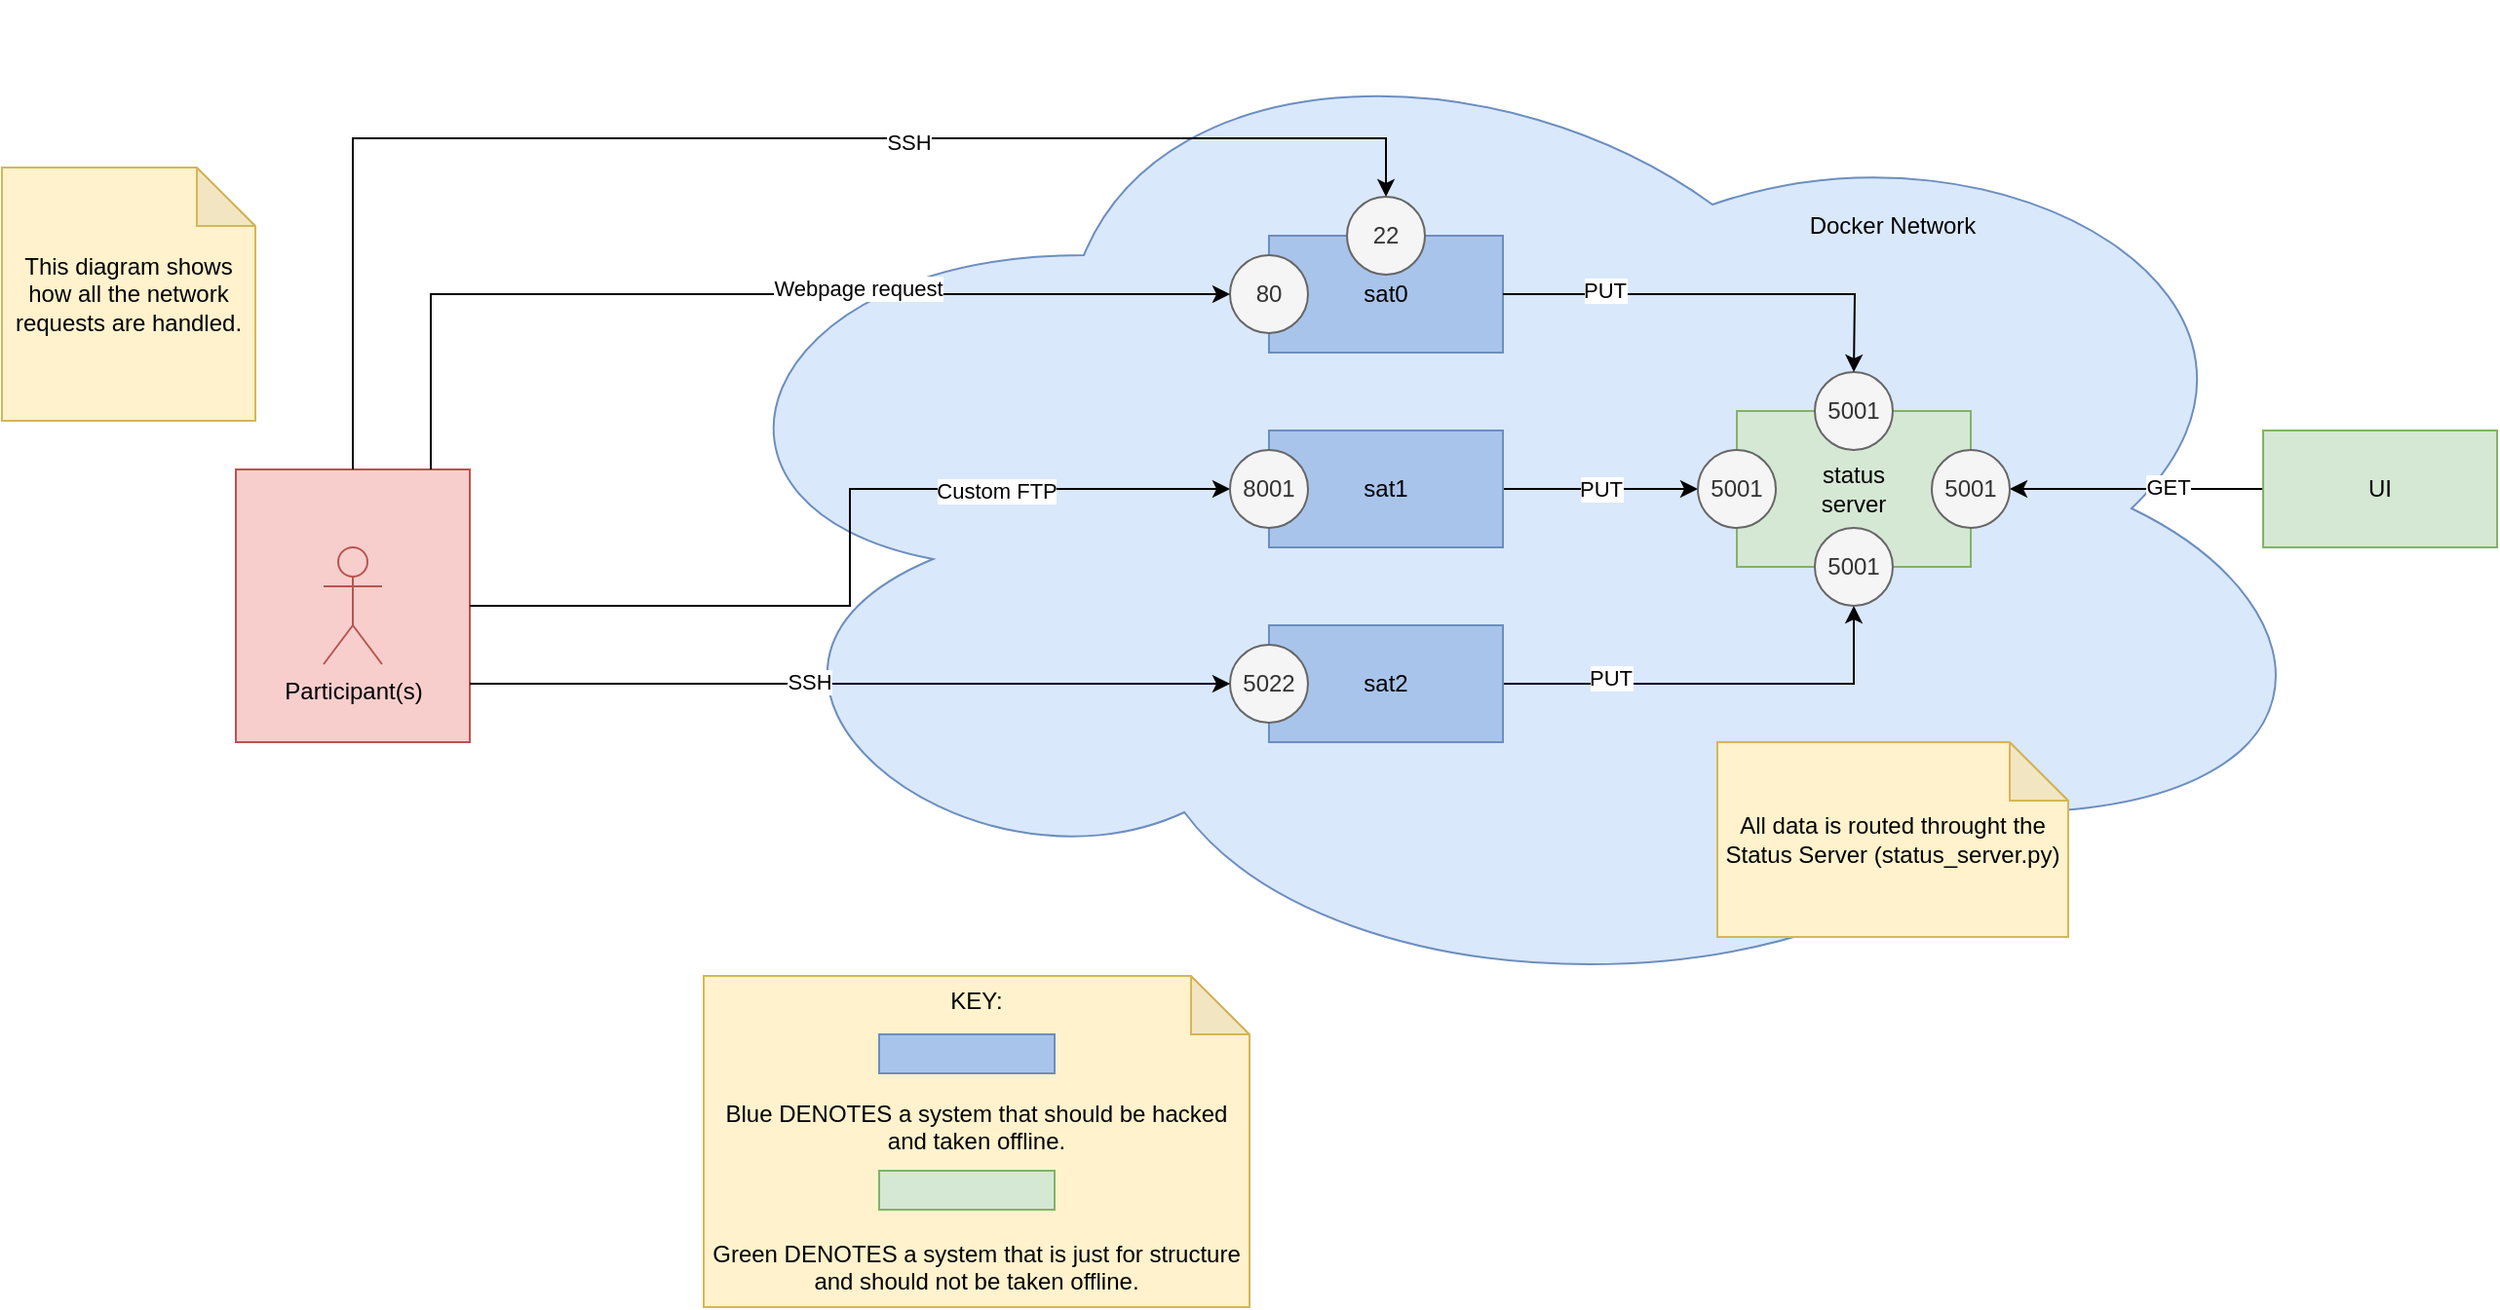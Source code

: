 <mxfile version="20.2.8" type="device"><diagram id="r4gc7Tyj2xSRfbFGmvSZ" name="Page-1"><mxGraphModel dx="2272" dy="865" grid="1" gridSize="10" guides="1" tooltips="1" connect="1" arrows="1" fold="1" page="1" pageScale="1" pageWidth="850" pageHeight="1100" math="0" shadow="0"><root><mxCell id="0"/><mxCell id="1" parent="0"/><mxCell id="jUfAzRQo_1r3gka3rUNN-15" value="" style="rounded=0;whiteSpace=wrap;html=1;fillColor=#f8cecc;strokeColor=#b85450;" parent="1" vertex="1"><mxGeometry x="-390" y="250" width="120" height="140" as="geometry"/></mxCell><mxCell id="jUfAzRQo_1r3gka3rUNN-2" value="" style="ellipse;shape=cloud;whiteSpace=wrap;html=1;fillColor=#dae8fc;strokeColor=#6c8ebf;" parent="1" vertex="1"><mxGeometry x="-170" y="10" width="860" height="520" as="geometry"/></mxCell><mxCell id="c05LhPYmYF8e8n40reGm-7" style="edgeStyle=orthogonalEdgeStyle;rounded=0;orthogonalLoop=1;jettySize=auto;html=1;entryX=0.5;entryY=0;entryDx=0;entryDy=0;startArrow=none;" parent="1" source="jUfAzRQo_1r3gka3rUNN-6" target="c05LhPYmYF8e8n40reGm-4" edge="1"><mxGeometry relative="1" as="geometry"/></mxCell><mxCell id="c05LhPYmYF8e8n40reGm-1" value="sat0" style="rounded=0;whiteSpace=wrap;html=1;fillColor=#A9C4EB;strokeColor=#6c8ebf;" parent="1" vertex="1"><mxGeometry x="140" y="130" width="120" height="60" as="geometry"/></mxCell><mxCell id="c05LhPYmYF8e8n40reGm-8" value="PUT" style="edgeStyle=orthogonalEdgeStyle;rounded=0;orthogonalLoop=1;jettySize=auto;html=1;entryX=0;entryY=0.5;entryDx=0;entryDy=0;" parent="1" source="c05LhPYmYF8e8n40reGm-2" target="jUfAzRQo_1r3gka3rUNN-12" edge="1"><mxGeometry relative="1" as="geometry"><mxPoint x="320" y="270" as="targetPoint"/></mxGeometry></mxCell><mxCell id="c05LhPYmYF8e8n40reGm-2" value="sat1" style="rounded=0;whiteSpace=wrap;html=1;fillColor=#A9C4EB;strokeColor=#6c8ebf;" parent="1" vertex="1"><mxGeometry x="140" y="230" width="120" height="60" as="geometry"/></mxCell><mxCell id="c05LhPYmYF8e8n40reGm-9" style="edgeStyle=orthogonalEdgeStyle;rounded=0;orthogonalLoop=1;jettySize=auto;html=1;entryX=0.5;entryY=1;entryDx=0;entryDy=0;" parent="1" source="c05LhPYmYF8e8n40reGm-3" target="jUfAzRQo_1r3gka3rUNN-11" edge="1"><mxGeometry relative="1" as="geometry"><mxPoint x="440" y="350" as="targetPoint"/></mxGeometry></mxCell><mxCell id="c05LhPYmYF8e8n40reGm-10" value="PUT" style="edgeLabel;html=1;align=center;verticalAlign=middle;resizable=0;points=[];" parent="c05LhPYmYF8e8n40reGm-9" vertex="1" connectable="0"><mxGeometry x="-0.504" y="3" relative="1" as="geometry"><mxPoint as="offset"/></mxGeometry></mxCell><mxCell id="c05LhPYmYF8e8n40reGm-3" value="sat2" style="rounded=0;whiteSpace=wrap;html=1;fillColor=#A9C4EB;strokeColor=#6c8ebf;" parent="1" vertex="1"><mxGeometry x="140" y="330" width="120" height="60" as="geometry"/></mxCell><mxCell id="c05LhPYmYF8e8n40reGm-6" style="edgeStyle=orthogonalEdgeStyle;rounded=0;orthogonalLoop=1;jettySize=auto;html=1;endArrow=none;endFill=0;startArrow=classic;startFill=1;exitX=1;exitY=0.5;exitDx=0;exitDy=0;" parent="1" source="jUfAzRQo_1r3gka3rUNN-10" target="c05LhPYmYF8e8n40reGm-5" edge="1"><mxGeometry relative="1" as="geometry"><mxPoint x="540" y="260" as="sourcePoint"/></mxGeometry></mxCell><mxCell id="c05LhPYmYF8e8n40reGm-14" value="GET" style="edgeLabel;html=1;align=center;verticalAlign=middle;resizable=0;points=[];" parent="c05LhPYmYF8e8n40reGm-6" vertex="1" connectable="0"><mxGeometry x="0.24" y="1" relative="1" as="geometry"><mxPoint as="offset"/></mxGeometry></mxCell><mxCell id="c05LhPYmYF8e8n40reGm-4" value="status&lt;br&gt;server" style="rounded=0;whiteSpace=wrap;html=1;fillColor=#d5e8d4;strokeColor=#82b366;" parent="1" vertex="1"><mxGeometry x="380" y="220" width="120" height="80" as="geometry"/></mxCell><mxCell id="c05LhPYmYF8e8n40reGm-5" value="UI" style="rounded=0;whiteSpace=wrap;html=1;fillColor=#d5e8d4;strokeColor=#82b366;" parent="1" vertex="1"><mxGeometry x="650" y="230" width="120" height="60" as="geometry"/></mxCell><mxCell id="c05LhPYmYF8e8n40reGm-27" value="This diagram shows how all the network requests are handled." style="shape=note;whiteSpace=wrap;html=1;backgroundOutline=1;darkOpacity=0.05;fillColor=#fff2cc;strokeColor=#d6b656;" parent="1" vertex="1"><mxGeometry x="-510" y="95" width="130" height="130" as="geometry"/></mxCell><mxCell id="c05LhPYmYF8e8n40reGm-28" value="All data is routed throught the Status Server (status_server.py)" style="shape=note;whiteSpace=wrap;html=1;backgroundOutline=1;darkOpacity=0.05;fillColor=#fff2cc;strokeColor=#d6b656;" parent="1" vertex="1"><mxGeometry x="370" y="390" width="180" height="100" as="geometry"/></mxCell><mxCell id="c05LhPYmYF8e8n40reGm-30" value="KEY:&lt;br&gt;&lt;br&gt;&lt;br&gt;&lt;br&gt;Blue DENOTES a system that should be hacked and taken offline.&lt;br&gt;&lt;br&gt;&lt;br&gt;&lt;br&gt;Green DENOTES a system that is just for structure and should not be taken offline." style="shape=note;whiteSpace=wrap;html=1;backgroundOutline=1;darkOpacity=0.05;fillColor=#fff2cc;strokeColor=#d6b656;" parent="1" vertex="1"><mxGeometry x="-150" y="510" width="280" height="170" as="geometry"/></mxCell><mxCell id="c05LhPYmYF8e8n40reGm-31" value="" style="rounded=0;whiteSpace=wrap;html=1;fillColor=#A9C4EB;strokeColor=#6c8ebf;" parent="1" vertex="1"><mxGeometry x="-60" y="540" width="90" height="20" as="geometry"/></mxCell><mxCell id="c05LhPYmYF8e8n40reGm-32" value="" style="rounded=0;whiteSpace=wrap;html=1;fillColor=#d5e8d4;strokeColor=#82b366;" parent="1" vertex="1"><mxGeometry x="-60" y="610" width="90" height="20" as="geometry"/></mxCell><mxCell id="jUfAzRQo_1r3gka3rUNN-3" value="Docker Network" style="text;html=1;strokeColor=none;fillColor=none;align=center;verticalAlign=middle;whiteSpace=wrap;rounded=0;" parent="1" vertex="1"><mxGeometry x="400" y="110" width="120" height="30" as="geometry"/></mxCell><mxCell id="jUfAzRQo_1r3gka3rUNN-4" value="80" style="ellipse;whiteSpace=wrap;html=1;aspect=fixed;fillColor=#f5f5f5;fontColor=#333333;strokeColor=#666666;" parent="1" vertex="1"><mxGeometry x="120" y="140" width="40" height="40" as="geometry"/></mxCell><mxCell id="jUfAzRQo_1r3gka3rUNN-6" value="5001" style="ellipse;whiteSpace=wrap;html=1;aspect=fixed;fillColor=#f5f5f5;fontColor=#333333;strokeColor=#666666;" parent="1" vertex="1"><mxGeometry x="420" y="200" width="40" height="40" as="geometry"/></mxCell><mxCell id="jUfAzRQo_1r3gka3rUNN-8" value="" style="edgeStyle=orthogonalEdgeStyle;rounded=0;orthogonalLoop=1;jettySize=auto;html=1;endArrow=classic;endFill=1;exitX=1;exitY=0.5;exitDx=0;exitDy=0;" parent="1" source="c05LhPYmYF8e8n40reGm-1" edge="1"><mxGeometry relative="1" as="geometry"><mxPoint x="280" y="160" as="sourcePoint"/><mxPoint x="440" y="200" as="targetPoint"/></mxGeometry></mxCell><mxCell id="jUfAzRQo_1r3gka3rUNN-9" value="PUT" style="edgeLabel;html=1;align=center;verticalAlign=middle;resizable=0;points=[];" parent="jUfAzRQo_1r3gka3rUNN-8" vertex="1" connectable="0"><mxGeometry x="-0.528" y="2" relative="1" as="geometry"><mxPoint as="offset"/></mxGeometry></mxCell><mxCell id="jUfAzRQo_1r3gka3rUNN-10" value="5001" style="ellipse;whiteSpace=wrap;html=1;aspect=fixed;fillColor=#f5f5f5;fontColor=#333333;strokeColor=#666666;" parent="1" vertex="1"><mxGeometry x="480" y="240" width="40" height="40" as="geometry"/></mxCell><mxCell id="jUfAzRQo_1r3gka3rUNN-11" value="5001" style="ellipse;whiteSpace=wrap;html=1;aspect=fixed;fillColor=#f5f5f5;fontColor=#333333;strokeColor=#666666;" parent="1" vertex="1"><mxGeometry x="420" y="280" width="40" height="40" as="geometry"/></mxCell><mxCell id="jUfAzRQo_1r3gka3rUNN-12" value="5001" style="ellipse;whiteSpace=wrap;html=1;aspect=fixed;fillColor=#f5f5f5;fontColor=#333333;strokeColor=#666666;" parent="1" vertex="1"><mxGeometry x="360" y="240" width="40" height="40" as="geometry"/></mxCell><mxCell id="jUfAzRQo_1r3gka3rUNN-14" value="Participant(s)" style="shape=umlActor;verticalLabelPosition=bottom;verticalAlign=top;html=1;outlineConnect=0;fillColor=#f8cecc;strokeColor=#b85450;" parent="1" vertex="1"><mxGeometry x="-345" y="290" width="30" height="60" as="geometry"/></mxCell><mxCell id="jUfAzRQo_1r3gka3rUNN-16" style="edgeStyle=orthogonalEdgeStyle;rounded=0;orthogonalLoop=1;jettySize=auto;html=1;entryX=0;entryY=0.5;entryDx=0;entryDy=0;endArrow=classic;endFill=1;" parent="1" source="jUfAzRQo_1r3gka3rUNN-15" target="jUfAzRQo_1r3gka3rUNN-4" edge="1"><mxGeometry relative="1" as="geometry"><Array as="points"><mxPoint x="-290" y="160"/></Array></mxGeometry></mxCell><mxCell id="jUfAzRQo_1r3gka3rUNN-17" value="Webpage request" style="edgeLabel;html=1;align=center;verticalAlign=middle;resizable=0;points=[];" parent="jUfAzRQo_1r3gka3rUNN-16" vertex="1" connectable="0"><mxGeometry x="0.235" y="3" relative="1" as="geometry"><mxPoint as="offset"/></mxGeometry></mxCell><mxCell id="jUfAzRQo_1r3gka3rUNN-18" style="edgeStyle=orthogonalEdgeStyle;rounded=0;orthogonalLoop=1;jettySize=auto;html=1;endArrow=classic;endFill=1;entryX=0;entryY=0.5;entryDx=0;entryDy=0;" parent="1" source="jUfAzRQo_1r3gka3rUNN-15" target="jUfAzRQo_1r3gka3rUNN-22" edge="1"><mxGeometry relative="1" as="geometry"><mxPoint x="110" y="260" as="targetPoint"/></mxGeometry></mxCell><mxCell id="jUfAzRQo_1r3gka3rUNN-20" value="Custom FTP" style="edgeLabel;html=1;align=center;verticalAlign=middle;resizable=0;points=[];" parent="jUfAzRQo_1r3gka3rUNN-18" vertex="1" connectable="0"><mxGeometry x="0.464" y="-1" relative="1" as="geometry"><mxPoint as="offset"/></mxGeometry></mxCell><mxCell id="jUfAzRQo_1r3gka3rUNN-19" style="edgeStyle=orthogonalEdgeStyle;rounded=0;orthogonalLoop=1;jettySize=auto;html=1;endArrow=classic;endFill=1;entryX=0.5;entryY=0;entryDx=0;entryDy=0;" parent="1" source="jUfAzRQo_1r3gka3rUNN-15" target="jUfAzRQo_1r3gka3rUNN-27" edge="1"><mxGeometry relative="1" as="geometry"><mxPoint x="90" y="160" as="targetPoint"/><Array as="points"><mxPoint x="-330" y="80"/><mxPoint x="200" y="80"/></Array></mxGeometry></mxCell><mxCell id="jUfAzRQo_1r3gka3rUNN-30" value="SSH" style="edgeLabel;html=1;align=center;verticalAlign=middle;resizable=0;points=[];" parent="jUfAzRQo_1r3gka3rUNN-19" vertex="1" connectable="0"><mxGeometry x="0.247" y="-2" relative="1" as="geometry"><mxPoint as="offset"/></mxGeometry></mxCell><mxCell id="jUfAzRQo_1r3gka3rUNN-22" value="8001" style="ellipse;whiteSpace=wrap;html=1;aspect=fixed;fillColor=#f5f5f5;fontColor=#333333;strokeColor=#666666;" parent="1" vertex="1"><mxGeometry x="120" y="240" width="40" height="40" as="geometry"/></mxCell><mxCell id="jUfAzRQo_1r3gka3rUNN-23" value="5022" style="ellipse;whiteSpace=wrap;html=1;aspect=fixed;fillColor=#f5f5f5;fontColor=#333333;strokeColor=#666666;" parent="1" vertex="1"><mxGeometry x="120" y="340" width="40" height="40" as="geometry"/></mxCell><mxCell id="jUfAzRQo_1r3gka3rUNN-24" style="edgeStyle=orthogonalEdgeStyle;rounded=0;orthogonalLoop=1;jettySize=auto;html=1;entryX=0;entryY=0.5;entryDx=0;entryDy=0;endArrow=classic;endFill=1;" parent="1" source="jUfAzRQo_1r3gka3rUNN-15" target="jUfAzRQo_1r3gka3rUNN-23" edge="1"><mxGeometry relative="1" as="geometry"><Array as="points"><mxPoint x="-120" y="360"/><mxPoint x="-120" y="360"/></Array></mxGeometry></mxCell><mxCell id="jUfAzRQo_1r3gka3rUNN-25" value="SSH" style="edgeLabel;html=1;align=center;verticalAlign=middle;resizable=0;points=[];" parent="jUfAzRQo_1r3gka3rUNN-24" vertex="1" connectable="0"><mxGeometry x="-0.108" y="1" relative="1" as="geometry"><mxPoint as="offset"/></mxGeometry></mxCell><mxCell id="jUfAzRQo_1r3gka3rUNN-27" value="22" style="ellipse;whiteSpace=wrap;html=1;aspect=fixed;fillColor=#f5f5f5;fontColor=#333333;strokeColor=#666666;" parent="1" vertex="1"><mxGeometry x="180" y="110" width="40" height="40" as="geometry"/></mxCell></root></mxGraphModel></diagram></mxfile>